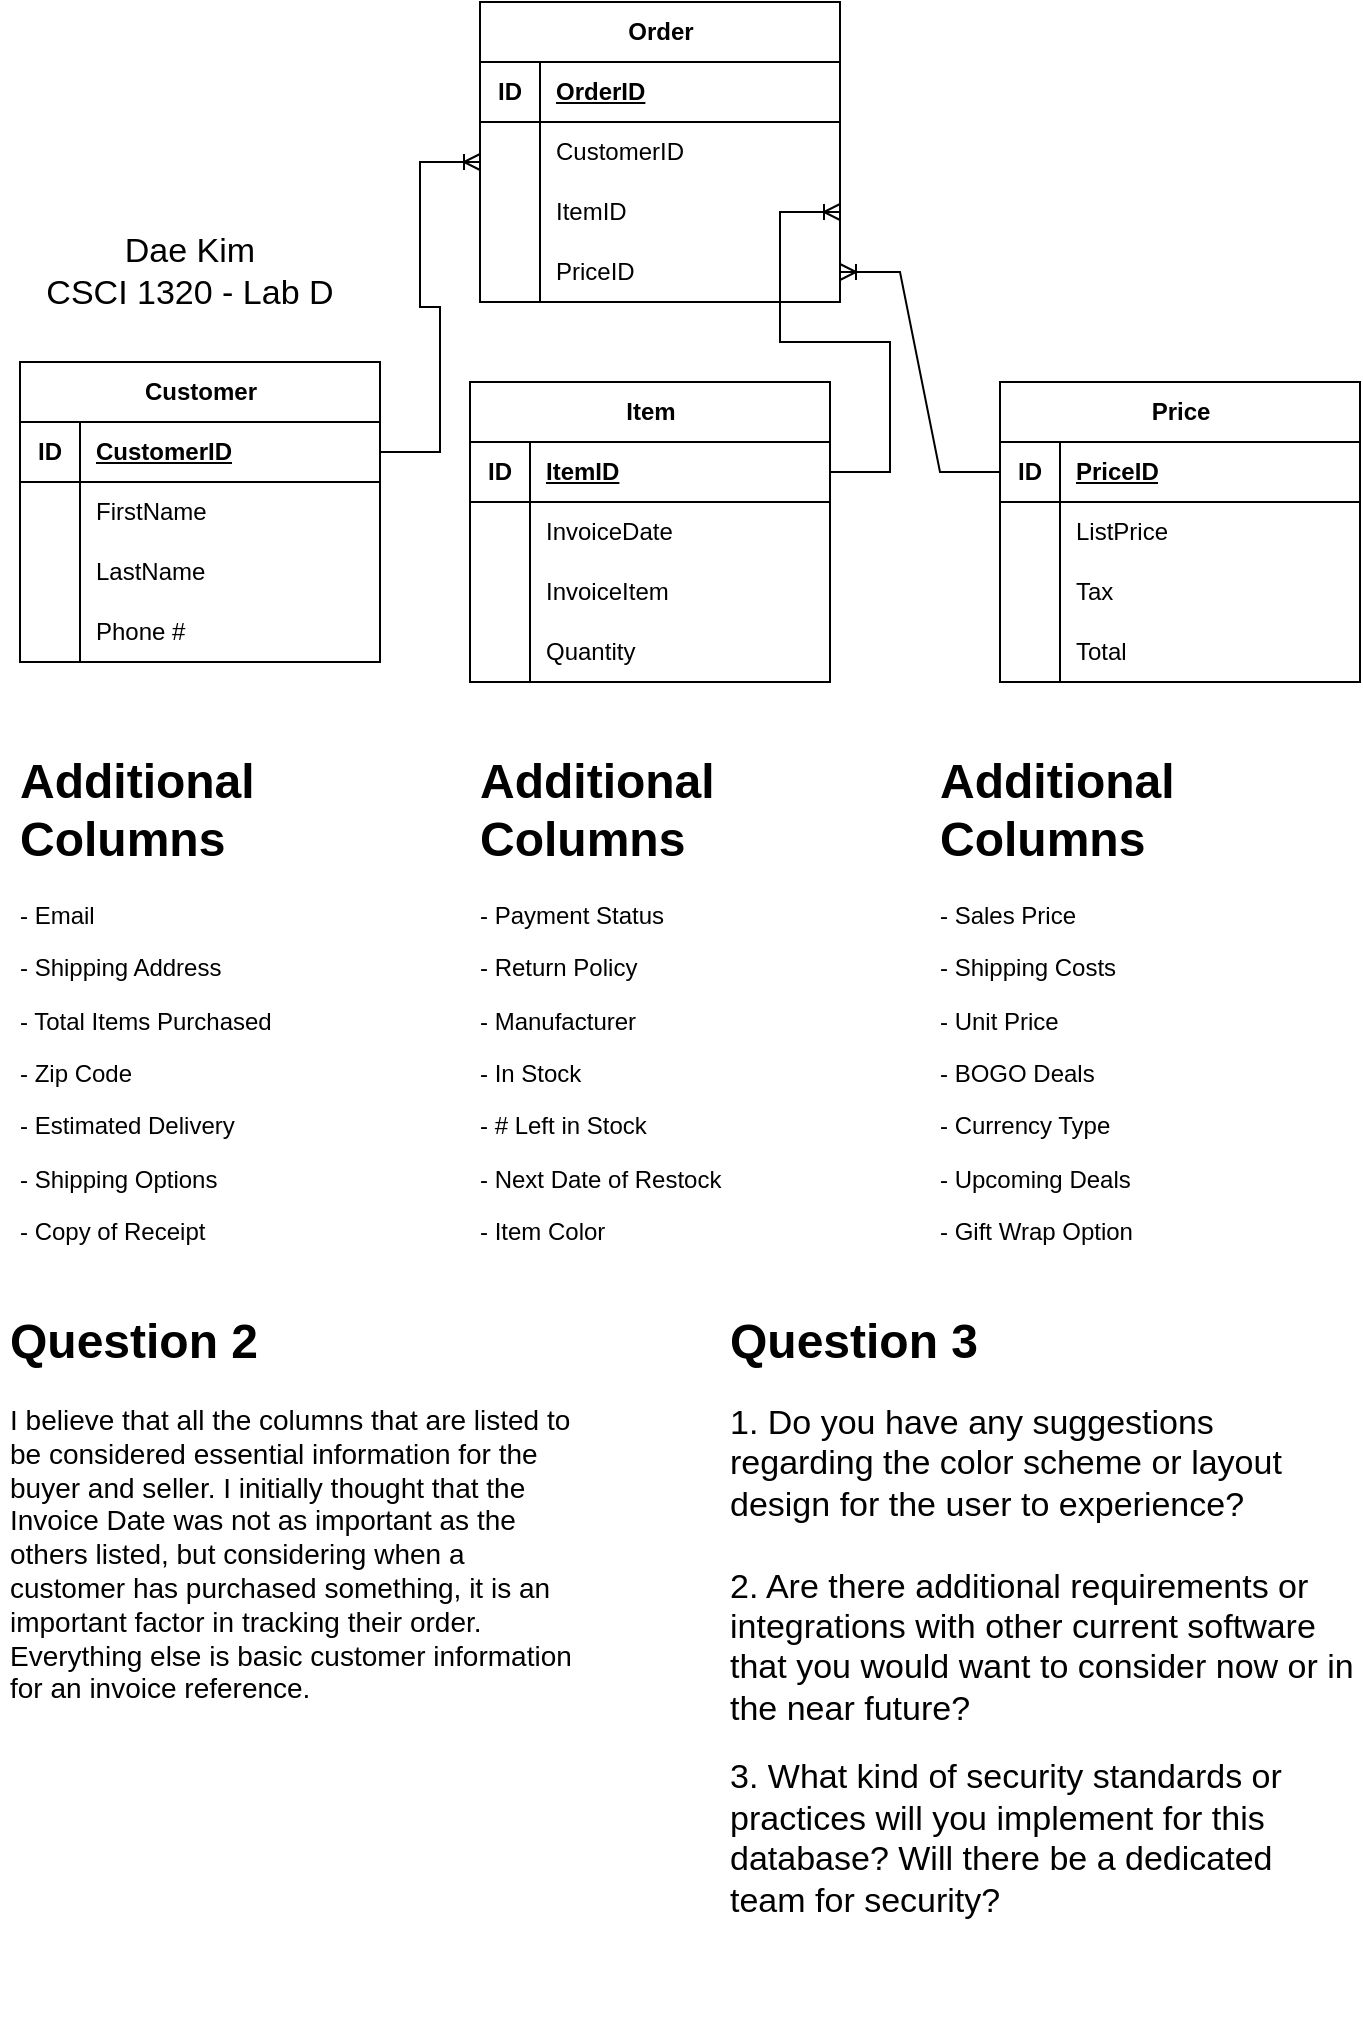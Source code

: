 <mxfile version="21.3.8" type="github">
  <diagram name="Page-1" id="cPFYDIt6cSk_nblVueXy">
    <mxGraphModel dx="2586" dy="2335" grid="1" gridSize="10" guides="1" tooltips="1" connect="1" arrows="1" fold="1" page="1" pageScale="1" pageWidth="850" pageHeight="1100" math="0" shadow="0">
      <root>
        <mxCell id="0" />
        <mxCell id="1" parent="0" />
        <mxCell id="FNlmaIHmsqXyIJWMxyKv-1" value="Customer" style="shape=table;startSize=30;container=1;collapsible=1;childLayout=tableLayout;fixedRows=1;rowLines=0;fontStyle=1;align=center;resizeLast=1;html=1;" vertex="1" parent="1">
          <mxGeometry x="50" y="120" width="180" height="150" as="geometry" />
        </mxCell>
        <mxCell id="FNlmaIHmsqXyIJWMxyKv-2" value="" style="shape=tableRow;horizontal=0;startSize=0;swimlaneHead=0;swimlaneBody=0;fillColor=none;collapsible=0;dropTarget=0;points=[[0,0.5],[1,0.5]];portConstraint=eastwest;top=0;left=0;right=0;bottom=1;" vertex="1" parent="FNlmaIHmsqXyIJWMxyKv-1">
          <mxGeometry y="30" width="180" height="30" as="geometry" />
        </mxCell>
        <mxCell id="FNlmaIHmsqXyIJWMxyKv-3" value="ID" style="shape=partialRectangle;connectable=0;fillColor=none;top=0;left=0;bottom=0;right=0;fontStyle=1;overflow=hidden;whiteSpace=wrap;html=1;" vertex="1" parent="FNlmaIHmsqXyIJWMxyKv-2">
          <mxGeometry width="30" height="30" as="geometry">
            <mxRectangle width="30" height="30" as="alternateBounds" />
          </mxGeometry>
        </mxCell>
        <mxCell id="FNlmaIHmsqXyIJWMxyKv-4" value="CustomerID" style="shape=partialRectangle;connectable=0;fillColor=none;top=0;left=0;bottom=0;right=0;align=left;spacingLeft=6;fontStyle=5;overflow=hidden;whiteSpace=wrap;html=1;" vertex="1" parent="FNlmaIHmsqXyIJWMxyKv-2">
          <mxGeometry x="30" width="150" height="30" as="geometry">
            <mxRectangle width="150" height="30" as="alternateBounds" />
          </mxGeometry>
        </mxCell>
        <mxCell id="FNlmaIHmsqXyIJWMxyKv-5" value="" style="shape=tableRow;horizontal=0;startSize=0;swimlaneHead=0;swimlaneBody=0;fillColor=none;collapsible=0;dropTarget=0;points=[[0,0.5],[1,0.5]];portConstraint=eastwest;top=0;left=0;right=0;bottom=0;" vertex="1" parent="FNlmaIHmsqXyIJWMxyKv-1">
          <mxGeometry y="60" width="180" height="30" as="geometry" />
        </mxCell>
        <mxCell id="FNlmaIHmsqXyIJWMxyKv-6" value="" style="shape=partialRectangle;connectable=0;fillColor=none;top=0;left=0;bottom=0;right=0;editable=1;overflow=hidden;whiteSpace=wrap;html=1;" vertex="1" parent="FNlmaIHmsqXyIJWMxyKv-5">
          <mxGeometry width="30" height="30" as="geometry">
            <mxRectangle width="30" height="30" as="alternateBounds" />
          </mxGeometry>
        </mxCell>
        <mxCell id="FNlmaIHmsqXyIJWMxyKv-7" value="FirstName" style="shape=partialRectangle;connectable=0;fillColor=none;top=0;left=0;bottom=0;right=0;align=left;spacingLeft=6;overflow=hidden;whiteSpace=wrap;html=1;" vertex="1" parent="FNlmaIHmsqXyIJWMxyKv-5">
          <mxGeometry x="30" width="150" height="30" as="geometry">
            <mxRectangle width="150" height="30" as="alternateBounds" />
          </mxGeometry>
        </mxCell>
        <mxCell id="FNlmaIHmsqXyIJWMxyKv-8" value="" style="shape=tableRow;horizontal=0;startSize=0;swimlaneHead=0;swimlaneBody=0;fillColor=none;collapsible=0;dropTarget=0;points=[[0,0.5],[1,0.5]];portConstraint=eastwest;top=0;left=0;right=0;bottom=0;" vertex="1" parent="FNlmaIHmsqXyIJWMxyKv-1">
          <mxGeometry y="90" width="180" height="30" as="geometry" />
        </mxCell>
        <mxCell id="FNlmaIHmsqXyIJWMxyKv-9" value="" style="shape=partialRectangle;connectable=0;fillColor=none;top=0;left=0;bottom=0;right=0;editable=1;overflow=hidden;whiteSpace=wrap;html=1;" vertex="1" parent="FNlmaIHmsqXyIJWMxyKv-8">
          <mxGeometry width="30" height="30" as="geometry">
            <mxRectangle width="30" height="30" as="alternateBounds" />
          </mxGeometry>
        </mxCell>
        <mxCell id="FNlmaIHmsqXyIJWMxyKv-10" value="LastName" style="shape=partialRectangle;connectable=0;fillColor=none;top=0;left=0;bottom=0;right=0;align=left;spacingLeft=6;overflow=hidden;whiteSpace=wrap;html=1;" vertex="1" parent="FNlmaIHmsqXyIJWMxyKv-8">
          <mxGeometry x="30" width="150" height="30" as="geometry">
            <mxRectangle width="150" height="30" as="alternateBounds" />
          </mxGeometry>
        </mxCell>
        <mxCell id="FNlmaIHmsqXyIJWMxyKv-11" value="" style="shape=tableRow;horizontal=0;startSize=0;swimlaneHead=0;swimlaneBody=0;fillColor=none;collapsible=0;dropTarget=0;points=[[0,0.5],[1,0.5]];portConstraint=eastwest;top=0;left=0;right=0;bottom=0;" vertex="1" parent="FNlmaIHmsqXyIJWMxyKv-1">
          <mxGeometry y="120" width="180" height="30" as="geometry" />
        </mxCell>
        <mxCell id="FNlmaIHmsqXyIJWMxyKv-12" value="" style="shape=partialRectangle;connectable=0;fillColor=none;top=0;left=0;bottom=0;right=0;editable=1;overflow=hidden;whiteSpace=wrap;html=1;" vertex="1" parent="FNlmaIHmsqXyIJWMxyKv-11">
          <mxGeometry width="30" height="30" as="geometry">
            <mxRectangle width="30" height="30" as="alternateBounds" />
          </mxGeometry>
        </mxCell>
        <mxCell id="FNlmaIHmsqXyIJWMxyKv-13" value="Phone #" style="shape=partialRectangle;connectable=0;fillColor=none;top=0;left=0;bottom=0;right=0;align=left;spacingLeft=6;overflow=hidden;whiteSpace=wrap;html=1;" vertex="1" parent="FNlmaIHmsqXyIJWMxyKv-11">
          <mxGeometry x="30" width="150" height="30" as="geometry">
            <mxRectangle width="150" height="30" as="alternateBounds" />
          </mxGeometry>
        </mxCell>
        <mxCell id="FNlmaIHmsqXyIJWMxyKv-14" value="Item" style="shape=table;startSize=30;container=1;collapsible=1;childLayout=tableLayout;fixedRows=1;rowLines=0;fontStyle=1;align=center;resizeLast=1;html=1;" vertex="1" parent="1">
          <mxGeometry x="275" y="130" width="180" height="150" as="geometry" />
        </mxCell>
        <mxCell id="FNlmaIHmsqXyIJWMxyKv-15" value="" style="shape=tableRow;horizontal=0;startSize=0;swimlaneHead=0;swimlaneBody=0;fillColor=none;collapsible=0;dropTarget=0;points=[[0,0.5],[1,0.5]];portConstraint=eastwest;top=0;left=0;right=0;bottom=1;" vertex="1" parent="FNlmaIHmsqXyIJWMxyKv-14">
          <mxGeometry y="30" width="180" height="30" as="geometry" />
        </mxCell>
        <mxCell id="FNlmaIHmsqXyIJWMxyKv-16" value="ID" style="shape=partialRectangle;connectable=0;fillColor=none;top=0;left=0;bottom=0;right=0;fontStyle=1;overflow=hidden;whiteSpace=wrap;html=1;" vertex="1" parent="FNlmaIHmsqXyIJWMxyKv-15">
          <mxGeometry width="30" height="30" as="geometry">
            <mxRectangle width="30" height="30" as="alternateBounds" />
          </mxGeometry>
        </mxCell>
        <mxCell id="FNlmaIHmsqXyIJWMxyKv-17" value="ItemID" style="shape=partialRectangle;connectable=0;fillColor=none;top=0;left=0;bottom=0;right=0;align=left;spacingLeft=6;fontStyle=5;overflow=hidden;whiteSpace=wrap;html=1;" vertex="1" parent="FNlmaIHmsqXyIJWMxyKv-15">
          <mxGeometry x="30" width="150" height="30" as="geometry">
            <mxRectangle width="150" height="30" as="alternateBounds" />
          </mxGeometry>
        </mxCell>
        <mxCell id="FNlmaIHmsqXyIJWMxyKv-18" value="" style="shape=tableRow;horizontal=0;startSize=0;swimlaneHead=0;swimlaneBody=0;fillColor=none;collapsible=0;dropTarget=0;points=[[0,0.5],[1,0.5]];portConstraint=eastwest;top=0;left=0;right=0;bottom=0;" vertex="1" parent="FNlmaIHmsqXyIJWMxyKv-14">
          <mxGeometry y="60" width="180" height="30" as="geometry" />
        </mxCell>
        <mxCell id="FNlmaIHmsqXyIJWMxyKv-19" value="" style="shape=partialRectangle;connectable=0;fillColor=none;top=0;left=0;bottom=0;right=0;editable=1;overflow=hidden;whiteSpace=wrap;html=1;" vertex="1" parent="FNlmaIHmsqXyIJWMxyKv-18">
          <mxGeometry width="30" height="30" as="geometry">
            <mxRectangle width="30" height="30" as="alternateBounds" />
          </mxGeometry>
        </mxCell>
        <mxCell id="FNlmaIHmsqXyIJWMxyKv-20" value="InvoiceDate" style="shape=partialRectangle;connectable=0;fillColor=none;top=0;left=0;bottom=0;right=0;align=left;spacingLeft=6;overflow=hidden;whiteSpace=wrap;html=1;" vertex="1" parent="FNlmaIHmsqXyIJWMxyKv-18">
          <mxGeometry x="30" width="150" height="30" as="geometry">
            <mxRectangle width="150" height="30" as="alternateBounds" />
          </mxGeometry>
        </mxCell>
        <mxCell id="FNlmaIHmsqXyIJWMxyKv-21" value="" style="shape=tableRow;horizontal=0;startSize=0;swimlaneHead=0;swimlaneBody=0;fillColor=none;collapsible=0;dropTarget=0;points=[[0,0.5],[1,0.5]];portConstraint=eastwest;top=0;left=0;right=0;bottom=0;" vertex="1" parent="FNlmaIHmsqXyIJWMxyKv-14">
          <mxGeometry y="90" width="180" height="30" as="geometry" />
        </mxCell>
        <mxCell id="FNlmaIHmsqXyIJWMxyKv-22" value="" style="shape=partialRectangle;connectable=0;fillColor=none;top=0;left=0;bottom=0;right=0;editable=1;overflow=hidden;whiteSpace=wrap;html=1;" vertex="1" parent="FNlmaIHmsqXyIJWMxyKv-21">
          <mxGeometry width="30" height="30" as="geometry">
            <mxRectangle width="30" height="30" as="alternateBounds" />
          </mxGeometry>
        </mxCell>
        <mxCell id="FNlmaIHmsqXyIJWMxyKv-23" value="InvoiceItem" style="shape=partialRectangle;connectable=0;fillColor=none;top=0;left=0;bottom=0;right=0;align=left;spacingLeft=6;overflow=hidden;whiteSpace=wrap;html=1;" vertex="1" parent="FNlmaIHmsqXyIJWMxyKv-21">
          <mxGeometry x="30" width="150" height="30" as="geometry">
            <mxRectangle width="150" height="30" as="alternateBounds" />
          </mxGeometry>
        </mxCell>
        <mxCell id="FNlmaIHmsqXyIJWMxyKv-24" value="" style="shape=tableRow;horizontal=0;startSize=0;swimlaneHead=0;swimlaneBody=0;fillColor=none;collapsible=0;dropTarget=0;points=[[0,0.5],[1,0.5]];portConstraint=eastwest;top=0;left=0;right=0;bottom=0;" vertex="1" parent="FNlmaIHmsqXyIJWMxyKv-14">
          <mxGeometry y="120" width="180" height="30" as="geometry" />
        </mxCell>
        <mxCell id="FNlmaIHmsqXyIJWMxyKv-25" value="" style="shape=partialRectangle;connectable=0;fillColor=none;top=0;left=0;bottom=0;right=0;editable=1;overflow=hidden;whiteSpace=wrap;html=1;" vertex="1" parent="FNlmaIHmsqXyIJWMxyKv-24">
          <mxGeometry width="30" height="30" as="geometry">
            <mxRectangle width="30" height="30" as="alternateBounds" />
          </mxGeometry>
        </mxCell>
        <mxCell id="FNlmaIHmsqXyIJWMxyKv-26" value="Quantity" style="shape=partialRectangle;connectable=0;fillColor=none;top=0;left=0;bottom=0;right=0;align=left;spacingLeft=6;overflow=hidden;whiteSpace=wrap;html=1;" vertex="1" parent="FNlmaIHmsqXyIJWMxyKv-24">
          <mxGeometry x="30" width="150" height="30" as="geometry">
            <mxRectangle width="150" height="30" as="alternateBounds" />
          </mxGeometry>
        </mxCell>
        <mxCell id="FNlmaIHmsqXyIJWMxyKv-27" value="Price" style="shape=table;startSize=30;container=1;collapsible=1;childLayout=tableLayout;fixedRows=1;rowLines=0;fontStyle=1;align=center;resizeLast=1;html=1;" vertex="1" parent="1">
          <mxGeometry x="540" y="130" width="180" height="150" as="geometry" />
        </mxCell>
        <mxCell id="FNlmaIHmsqXyIJWMxyKv-28" value="" style="shape=tableRow;horizontal=0;startSize=0;swimlaneHead=0;swimlaneBody=0;fillColor=none;collapsible=0;dropTarget=0;points=[[0,0.5],[1,0.5]];portConstraint=eastwest;top=0;left=0;right=0;bottom=1;" vertex="1" parent="FNlmaIHmsqXyIJWMxyKv-27">
          <mxGeometry y="30" width="180" height="30" as="geometry" />
        </mxCell>
        <mxCell id="FNlmaIHmsqXyIJWMxyKv-29" value="ID" style="shape=partialRectangle;connectable=0;fillColor=none;top=0;left=0;bottom=0;right=0;fontStyle=1;overflow=hidden;whiteSpace=wrap;html=1;" vertex="1" parent="FNlmaIHmsqXyIJWMxyKv-28">
          <mxGeometry width="30" height="30" as="geometry">
            <mxRectangle width="30" height="30" as="alternateBounds" />
          </mxGeometry>
        </mxCell>
        <mxCell id="FNlmaIHmsqXyIJWMxyKv-30" value="PriceID" style="shape=partialRectangle;connectable=0;fillColor=none;top=0;left=0;bottom=0;right=0;align=left;spacingLeft=6;fontStyle=5;overflow=hidden;whiteSpace=wrap;html=1;" vertex="1" parent="FNlmaIHmsqXyIJWMxyKv-28">
          <mxGeometry x="30" width="150" height="30" as="geometry">
            <mxRectangle width="150" height="30" as="alternateBounds" />
          </mxGeometry>
        </mxCell>
        <mxCell id="FNlmaIHmsqXyIJWMxyKv-31" value="" style="shape=tableRow;horizontal=0;startSize=0;swimlaneHead=0;swimlaneBody=0;fillColor=none;collapsible=0;dropTarget=0;points=[[0,0.5],[1,0.5]];portConstraint=eastwest;top=0;left=0;right=0;bottom=0;" vertex="1" parent="FNlmaIHmsqXyIJWMxyKv-27">
          <mxGeometry y="60" width="180" height="30" as="geometry" />
        </mxCell>
        <mxCell id="FNlmaIHmsqXyIJWMxyKv-32" value="" style="shape=partialRectangle;connectable=0;fillColor=none;top=0;left=0;bottom=0;right=0;editable=1;overflow=hidden;whiteSpace=wrap;html=1;" vertex="1" parent="FNlmaIHmsqXyIJWMxyKv-31">
          <mxGeometry width="30" height="30" as="geometry">
            <mxRectangle width="30" height="30" as="alternateBounds" />
          </mxGeometry>
        </mxCell>
        <mxCell id="FNlmaIHmsqXyIJWMxyKv-33" value="ListPrice" style="shape=partialRectangle;connectable=0;fillColor=none;top=0;left=0;bottom=0;right=0;align=left;spacingLeft=6;overflow=hidden;whiteSpace=wrap;html=1;" vertex="1" parent="FNlmaIHmsqXyIJWMxyKv-31">
          <mxGeometry x="30" width="150" height="30" as="geometry">
            <mxRectangle width="150" height="30" as="alternateBounds" />
          </mxGeometry>
        </mxCell>
        <mxCell id="FNlmaIHmsqXyIJWMxyKv-34" value="" style="shape=tableRow;horizontal=0;startSize=0;swimlaneHead=0;swimlaneBody=0;fillColor=none;collapsible=0;dropTarget=0;points=[[0,0.5],[1,0.5]];portConstraint=eastwest;top=0;left=0;right=0;bottom=0;" vertex="1" parent="FNlmaIHmsqXyIJWMxyKv-27">
          <mxGeometry y="90" width="180" height="30" as="geometry" />
        </mxCell>
        <mxCell id="FNlmaIHmsqXyIJWMxyKv-35" value="" style="shape=partialRectangle;connectable=0;fillColor=none;top=0;left=0;bottom=0;right=0;editable=1;overflow=hidden;whiteSpace=wrap;html=1;" vertex="1" parent="FNlmaIHmsqXyIJWMxyKv-34">
          <mxGeometry width="30" height="30" as="geometry">
            <mxRectangle width="30" height="30" as="alternateBounds" />
          </mxGeometry>
        </mxCell>
        <mxCell id="FNlmaIHmsqXyIJWMxyKv-36" value="Tax" style="shape=partialRectangle;connectable=0;fillColor=none;top=0;left=0;bottom=0;right=0;align=left;spacingLeft=6;overflow=hidden;whiteSpace=wrap;html=1;" vertex="1" parent="FNlmaIHmsqXyIJWMxyKv-34">
          <mxGeometry x="30" width="150" height="30" as="geometry">
            <mxRectangle width="150" height="30" as="alternateBounds" />
          </mxGeometry>
        </mxCell>
        <mxCell id="FNlmaIHmsqXyIJWMxyKv-37" value="" style="shape=tableRow;horizontal=0;startSize=0;swimlaneHead=0;swimlaneBody=0;fillColor=none;collapsible=0;dropTarget=0;points=[[0,0.5],[1,0.5]];portConstraint=eastwest;top=0;left=0;right=0;bottom=0;" vertex="1" parent="FNlmaIHmsqXyIJWMxyKv-27">
          <mxGeometry y="120" width="180" height="30" as="geometry" />
        </mxCell>
        <mxCell id="FNlmaIHmsqXyIJWMxyKv-38" value="" style="shape=partialRectangle;connectable=0;fillColor=none;top=0;left=0;bottom=0;right=0;editable=1;overflow=hidden;whiteSpace=wrap;html=1;" vertex="1" parent="FNlmaIHmsqXyIJWMxyKv-37">
          <mxGeometry width="30" height="30" as="geometry">
            <mxRectangle width="30" height="30" as="alternateBounds" />
          </mxGeometry>
        </mxCell>
        <mxCell id="FNlmaIHmsqXyIJWMxyKv-39" value="Total" style="shape=partialRectangle;connectable=0;fillColor=none;top=0;left=0;bottom=0;right=0;align=left;spacingLeft=6;overflow=hidden;whiteSpace=wrap;html=1;" vertex="1" parent="FNlmaIHmsqXyIJWMxyKv-37">
          <mxGeometry x="30" width="150" height="30" as="geometry">
            <mxRectangle width="150" height="30" as="alternateBounds" />
          </mxGeometry>
        </mxCell>
        <mxCell id="FNlmaIHmsqXyIJWMxyKv-44" value="&lt;h1&gt;Additional Columns&lt;br&gt;&lt;/h1&gt;&lt;p&gt;- Email&lt;/p&gt;&lt;p&gt;- Shipping Address&lt;/p&gt;&lt;p&gt;- Total Items Purchased&lt;/p&gt;&lt;p&gt;- Zip Code&lt;/p&gt;&lt;p&gt;- Estimated Delivery&lt;/p&gt;&lt;p&gt;- Shipping Options&lt;/p&gt;&lt;p&gt;- Copy of Receipt&lt;br&gt;&lt;/p&gt;" style="text;html=1;strokeColor=none;fillColor=none;spacing=5;spacingTop=-20;whiteSpace=wrap;overflow=hidden;rounded=0;" vertex="1" parent="1">
          <mxGeometry x="45" y="310" width="190" height="280" as="geometry" />
        </mxCell>
        <mxCell id="FNlmaIHmsqXyIJWMxyKv-46" value="&lt;h1&gt;Additional Columns&lt;br&gt;&lt;/h1&gt;&lt;p&gt;- Payment Status&lt;br&gt;&lt;/p&gt;&lt;p&gt;- Return Policy&lt;br&gt;&lt;/p&gt;&lt;p&gt;- Manufacturer&lt;br&gt;&lt;/p&gt;&lt;p&gt;- In Stock&lt;/p&gt;&lt;p&gt;- # Left in Stock&lt;br&gt;&lt;/p&gt;&lt;p&gt;- Next Date of Restock&lt;br&gt;&lt;/p&gt;&lt;p&gt;- Item Color&lt;br&gt;&lt;/p&gt;" style="text;html=1;strokeColor=none;fillColor=none;spacing=5;spacingTop=-20;whiteSpace=wrap;overflow=hidden;rounded=0;" vertex="1" parent="1">
          <mxGeometry x="275" y="310" width="190" height="290" as="geometry" />
        </mxCell>
        <mxCell id="FNlmaIHmsqXyIJWMxyKv-47" value="&lt;h1&gt;Additional Columns&lt;br&gt;&lt;/h1&gt;&lt;p&gt;- Sales Price&lt;br&gt;&lt;/p&gt;&lt;p&gt;- Shipping Costs&lt;br&gt;&lt;/p&gt;&lt;p&gt;- Unit Price&lt;br&gt;&lt;/p&gt;&lt;p&gt;- BOGO Deals&lt;/p&gt;&lt;p&gt;- Currency Type&lt;br&gt;&lt;/p&gt;&lt;p&gt;- Upcoming Deals&lt;br&gt;&lt;/p&gt;&lt;p&gt;- Gift Wrap Option&lt;br&gt;&lt;/p&gt;" style="text;html=1;strokeColor=none;fillColor=none;spacing=5;spacingTop=-20;whiteSpace=wrap;overflow=hidden;rounded=0;" vertex="1" parent="1">
          <mxGeometry x="505" y="310" width="190" height="290" as="geometry" />
        </mxCell>
        <mxCell id="FNlmaIHmsqXyIJWMxyKv-48" value="&lt;div style=&quot;font-size: 17px;&quot;&gt;Dae Kim&lt;/div&gt;&lt;div style=&quot;font-size: 17px;&quot;&gt;CSCI 1320 - Lab D&lt;br style=&quot;font-size: 17px;&quot;&gt;&lt;/div&gt;" style="text;html=1;strokeColor=none;fillColor=none;align=center;verticalAlign=middle;whiteSpace=wrap;rounded=0;strokeWidth=3;fontSize=17;" vertex="1" parent="1">
          <mxGeometry x="50" y="50" width="170" height="50" as="geometry" />
        </mxCell>
        <mxCell id="FNlmaIHmsqXyIJWMxyKv-50" value="&lt;h1&gt;Question 2&lt;br&gt;&lt;/h1&gt;&lt;p style=&quot;font-size: 14px;&quot;&gt;&lt;font style=&quot;font-size: 14px;&quot;&gt;I believe that all the columns that are listed to be considered essential information for the buyer and seller. I initially thought that the Invoice Date was not as important as the others listed, but considering when a customer has purchased something, it is an important factor in tracking their order. Everything else is basic customer information for an invoice reference.&lt;br&gt;&lt;/font&gt;&lt;/p&gt;" style="text;html=1;strokeColor=none;fillColor=none;spacing=5;spacingTop=-20;whiteSpace=wrap;overflow=hidden;rounded=0;" vertex="1" parent="1">
          <mxGeometry x="40" y="590" width="290" height="220" as="geometry" />
        </mxCell>
        <mxCell id="FNlmaIHmsqXyIJWMxyKv-51" value="&lt;h1&gt;Question 3&lt;/h1&gt;&lt;div style=&quot;font-size: 17px;&quot;&gt;&lt;font style=&quot;font-size: 17px;&quot;&gt;1. Do you have any suggestions regarding the color scheme or layout design for the user to experience?&lt;br&gt;&lt;/font&gt;&lt;/div&gt;&lt;div style=&quot;font-size: 17px;&quot;&gt;&lt;font style=&quot;font-size: 17px;&quot;&gt;&lt;br&gt;&lt;/font&gt;&lt;/div&gt;&lt;div style=&quot;font-size: 17px;&quot;&gt;&lt;font style=&quot;font-size: 17px;&quot;&gt;2. Are there additional requirements or integrations with other current software that you would want to consider now or in the near future?&lt;br&gt;&lt;/font&gt;&lt;/div&gt;&lt;div&gt;&lt;br&gt;&lt;/div&gt;&lt;div style=&quot;font-size: 17px;&quot;&gt;&lt;font style=&quot;font-size: 17px;&quot;&gt;3. What kind of security standards or practices will you implement for this database? Will there be a dedicated team for security?&lt;br&gt;&lt;/font&gt;&lt;/div&gt;" style="text;html=1;strokeColor=none;fillColor=none;spacing=5;spacingTop=-20;whiteSpace=wrap;overflow=hidden;rounded=0;" vertex="1" parent="1">
          <mxGeometry x="400" y="590" width="320" height="360" as="geometry" />
        </mxCell>
        <mxCell id="FNlmaIHmsqXyIJWMxyKv-54" value="Order" style="shape=table;startSize=30;container=1;collapsible=1;childLayout=tableLayout;fixedRows=1;rowLines=0;fontStyle=1;align=center;resizeLast=1;html=1;" vertex="1" parent="1">
          <mxGeometry x="280" y="-60" width="180" height="150" as="geometry" />
        </mxCell>
        <mxCell id="FNlmaIHmsqXyIJWMxyKv-55" value="" style="shape=tableRow;horizontal=0;startSize=0;swimlaneHead=0;swimlaneBody=0;fillColor=none;collapsible=0;dropTarget=0;points=[[0,0.5],[1,0.5]];portConstraint=eastwest;top=0;left=0;right=0;bottom=1;" vertex="1" parent="FNlmaIHmsqXyIJWMxyKv-54">
          <mxGeometry y="30" width="180" height="30" as="geometry" />
        </mxCell>
        <mxCell id="FNlmaIHmsqXyIJWMxyKv-56" value="ID" style="shape=partialRectangle;connectable=0;fillColor=none;top=0;left=0;bottom=0;right=0;fontStyle=1;overflow=hidden;whiteSpace=wrap;html=1;" vertex="1" parent="FNlmaIHmsqXyIJWMxyKv-55">
          <mxGeometry width="30" height="30" as="geometry">
            <mxRectangle width="30" height="30" as="alternateBounds" />
          </mxGeometry>
        </mxCell>
        <mxCell id="FNlmaIHmsqXyIJWMxyKv-57" value="OrderID" style="shape=partialRectangle;connectable=0;fillColor=none;top=0;left=0;bottom=0;right=0;align=left;spacingLeft=6;fontStyle=5;overflow=hidden;whiteSpace=wrap;html=1;" vertex="1" parent="FNlmaIHmsqXyIJWMxyKv-55">
          <mxGeometry x="30" width="150" height="30" as="geometry">
            <mxRectangle width="150" height="30" as="alternateBounds" />
          </mxGeometry>
        </mxCell>
        <mxCell id="FNlmaIHmsqXyIJWMxyKv-58" value="" style="shape=tableRow;horizontal=0;startSize=0;swimlaneHead=0;swimlaneBody=0;fillColor=none;collapsible=0;dropTarget=0;points=[[0,0.5],[1,0.5]];portConstraint=eastwest;top=0;left=0;right=0;bottom=0;" vertex="1" parent="FNlmaIHmsqXyIJWMxyKv-54">
          <mxGeometry y="60" width="180" height="30" as="geometry" />
        </mxCell>
        <mxCell id="FNlmaIHmsqXyIJWMxyKv-59" value="" style="shape=partialRectangle;connectable=0;fillColor=none;top=0;left=0;bottom=0;right=0;editable=1;overflow=hidden;whiteSpace=wrap;html=1;" vertex="1" parent="FNlmaIHmsqXyIJWMxyKv-58">
          <mxGeometry width="30" height="30" as="geometry">
            <mxRectangle width="30" height="30" as="alternateBounds" />
          </mxGeometry>
        </mxCell>
        <mxCell id="FNlmaIHmsqXyIJWMxyKv-60" value="CustomerID" style="shape=partialRectangle;connectable=0;fillColor=none;top=0;left=0;bottom=0;right=0;align=left;spacingLeft=6;overflow=hidden;whiteSpace=wrap;html=1;" vertex="1" parent="FNlmaIHmsqXyIJWMxyKv-58">
          <mxGeometry x="30" width="150" height="30" as="geometry">
            <mxRectangle width="150" height="30" as="alternateBounds" />
          </mxGeometry>
        </mxCell>
        <mxCell id="FNlmaIHmsqXyIJWMxyKv-61" value="" style="shape=tableRow;horizontal=0;startSize=0;swimlaneHead=0;swimlaneBody=0;fillColor=none;collapsible=0;dropTarget=0;points=[[0,0.5],[1,0.5]];portConstraint=eastwest;top=0;left=0;right=0;bottom=0;" vertex="1" parent="FNlmaIHmsqXyIJWMxyKv-54">
          <mxGeometry y="90" width="180" height="30" as="geometry" />
        </mxCell>
        <mxCell id="FNlmaIHmsqXyIJWMxyKv-62" value="" style="shape=partialRectangle;connectable=0;fillColor=none;top=0;left=0;bottom=0;right=0;editable=1;overflow=hidden;whiteSpace=wrap;html=1;" vertex="1" parent="FNlmaIHmsqXyIJWMxyKv-61">
          <mxGeometry width="30" height="30" as="geometry">
            <mxRectangle width="30" height="30" as="alternateBounds" />
          </mxGeometry>
        </mxCell>
        <mxCell id="FNlmaIHmsqXyIJWMxyKv-63" value="ItemID" style="shape=partialRectangle;connectable=0;fillColor=none;top=0;left=0;bottom=0;right=0;align=left;spacingLeft=6;overflow=hidden;whiteSpace=wrap;html=1;" vertex="1" parent="FNlmaIHmsqXyIJWMxyKv-61">
          <mxGeometry x="30" width="150" height="30" as="geometry">
            <mxRectangle width="150" height="30" as="alternateBounds" />
          </mxGeometry>
        </mxCell>
        <mxCell id="FNlmaIHmsqXyIJWMxyKv-64" value="" style="shape=tableRow;horizontal=0;startSize=0;swimlaneHead=0;swimlaneBody=0;fillColor=none;collapsible=0;dropTarget=0;points=[[0,0.5],[1,0.5]];portConstraint=eastwest;top=0;left=0;right=0;bottom=0;" vertex="1" parent="FNlmaIHmsqXyIJWMxyKv-54">
          <mxGeometry y="120" width="180" height="30" as="geometry" />
        </mxCell>
        <mxCell id="FNlmaIHmsqXyIJWMxyKv-65" value="" style="shape=partialRectangle;connectable=0;fillColor=none;top=0;left=0;bottom=0;right=0;editable=1;overflow=hidden;whiteSpace=wrap;html=1;" vertex="1" parent="FNlmaIHmsqXyIJWMxyKv-64">
          <mxGeometry width="30" height="30" as="geometry">
            <mxRectangle width="30" height="30" as="alternateBounds" />
          </mxGeometry>
        </mxCell>
        <mxCell id="FNlmaIHmsqXyIJWMxyKv-66" value="PriceID" style="shape=partialRectangle;connectable=0;fillColor=none;top=0;left=0;bottom=0;right=0;align=left;spacingLeft=6;overflow=hidden;whiteSpace=wrap;html=1;" vertex="1" parent="FNlmaIHmsqXyIJWMxyKv-64">
          <mxGeometry x="30" width="150" height="30" as="geometry">
            <mxRectangle width="150" height="30" as="alternateBounds" />
          </mxGeometry>
        </mxCell>
        <mxCell id="FNlmaIHmsqXyIJWMxyKv-67" value="" style="edgeStyle=entityRelationEdgeStyle;fontSize=12;html=1;endArrow=ERoneToMany;rounded=0;exitX=1;exitY=0.5;exitDx=0;exitDy=0;" edge="1" parent="1" source="FNlmaIHmsqXyIJWMxyKv-2">
          <mxGeometry width="100" height="100" relative="1" as="geometry">
            <mxPoint x="180" y="120" as="sourcePoint" />
            <mxPoint x="280" y="20" as="targetPoint" />
          </mxGeometry>
        </mxCell>
        <mxCell id="FNlmaIHmsqXyIJWMxyKv-70" value="" style="edgeStyle=entityRelationEdgeStyle;fontSize=12;html=1;endArrow=ERoneToMany;rounded=0;entryX=1;entryY=0.5;entryDx=0;entryDy=0;exitX=1;exitY=0.5;exitDx=0;exitDy=0;" edge="1" parent="1" source="FNlmaIHmsqXyIJWMxyKv-15" target="FNlmaIHmsqXyIJWMxyKv-61">
          <mxGeometry width="100" height="100" relative="1" as="geometry">
            <mxPoint x="320" y="300" as="sourcePoint" />
            <mxPoint x="420" y="200" as="targetPoint" />
          </mxGeometry>
        </mxCell>
        <mxCell id="FNlmaIHmsqXyIJWMxyKv-71" value="" style="edgeStyle=entityRelationEdgeStyle;fontSize=12;html=1;endArrow=ERoneToMany;rounded=0;entryX=1;entryY=0.5;entryDx=0;entryDy=0;exitX=0;exitY=0.5;exitDx=0;exitDy=0;" edge="1" parent="1" source="FNlmaIHmsqXyIJWMxyKv-28" target="FNlmaIHmsqXyIJWMxyKv-64">
          <mxGeometry width="100" height="100" relative="1" as="geometry">
            <mxPoint x="320" y="300" as="sourcePoint" />
            <mxPoint x="420" y="200" as="targetPoint" />
          </mxGeometry>
        </mxCell>
      </root>
    </mxGraphModel>
  </diagram>
</mxfile>
